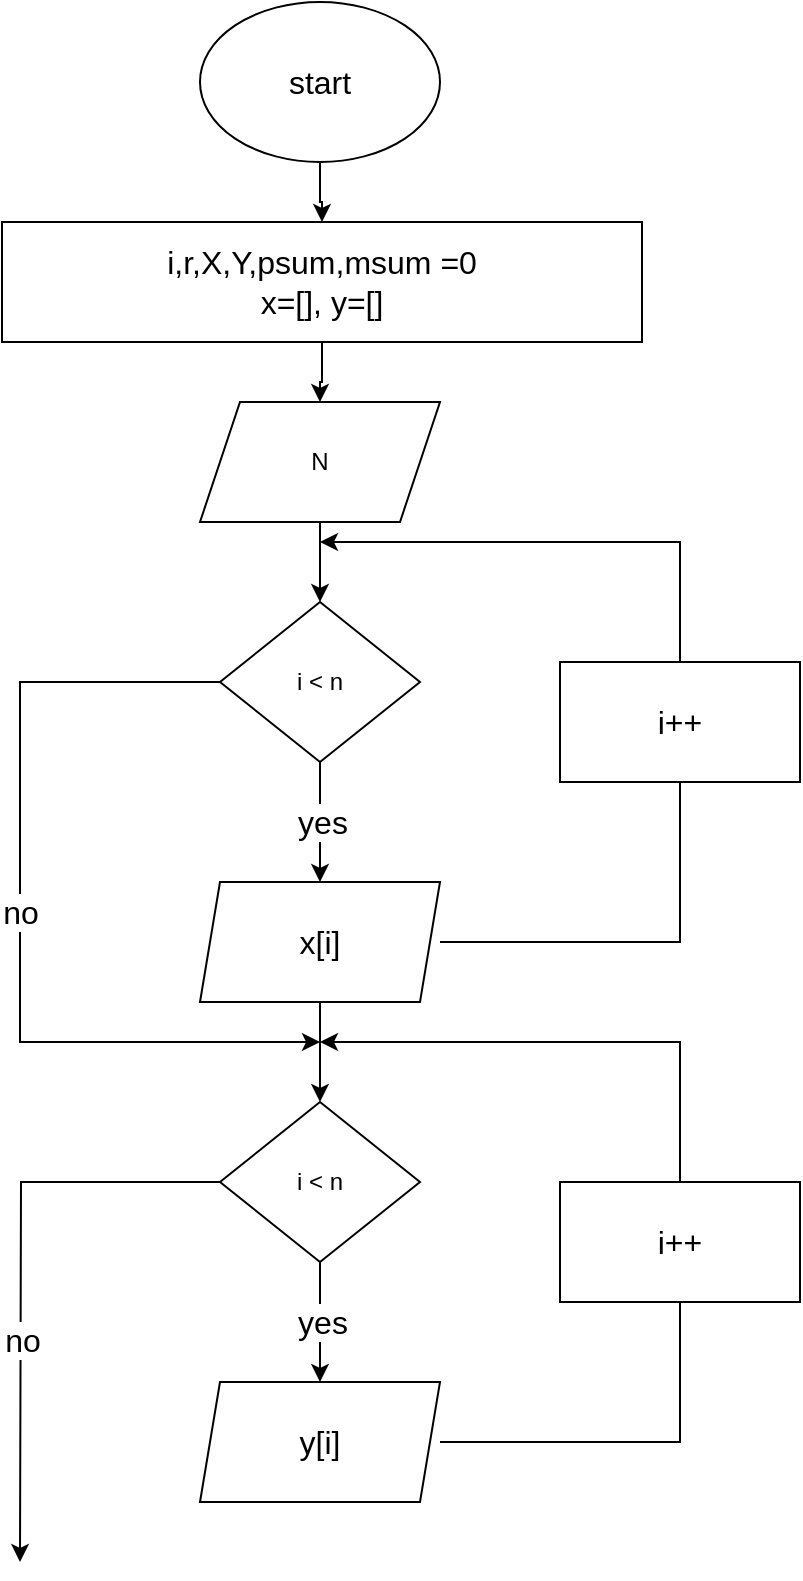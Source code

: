 <mxfile version="20.8.23" type="github">
  <diagram name="Page-1" id="Rz_LVVilyvYMLYHM0h-W">
    <mxGraphModel dx="954" dy="525" grid="1" gridSize="10" guides="1" tooltips="1" connect="1" arrows="1" fold="1" page="1" pageScale="1" pageWidth="850" pageHeight="1100" math="0" shadow="0">
      <root>
        <mxCell id="0" />
        <mxCell id="1" parent="0" />
        <mxCell id="p1wEevm24OBmsBoWpboZ-2" value="" style="edgeStyle=orthogonalEdgeStyle;rounded=0;orthogonalLoop=1;jettySize=auto;html=1;fontSize=16;" edge="1" parent="1" source="Z7kUA7IrQOvJlLx5zv12-1" target="p1wEevm24OBmsBoWpboZ-1">
          <mxGeometry relative="1" as="geometry" />
        </mxCell>
        <mxCell id="Z7kUA7IrQOvJlLx5zv12-1" value="&lt;font style=&quot;font-size: 16px;&quot;&gt;start&lt;/font&gt;" style="ellipse;whiteSpace=wrap;html=1;" parent="1" vertex="1">
          <mxGeometry x="360" y="40" width="120" height="80" as="geometry" />
        </mxCell>
        <mxCell id="p1wEevm24OBmsBoWpboZ-4" value="" style="edgeStyle=orthogonalEdgeStyle;rounded=0;orthogonalLoop=1;jettySize=auto;html=1;fontSize=16;" edge="1" parent="1" source="p1wEevm24OBmsBoWpboZ-1" target="p1wEevm24OBmsBoWpboZ-3">
          <mxGeometry relative="1" as="geometry" />
        </mxCell>
        <mxCell id="p1wEevm24OBmsBoWpboZ-1" value="&lt;font style=&quot;font-size: 16px;&quot;&gt;i,r,X,Y,psum,msum =0&lt;br&gt;x=[], y=[]&lt;br&gt;&lt;/font&gt;" style="whiteSpace=wrap;html=1;" vertex="1" parent="1">
          <mxGeometry x="261" y="150" width="320" height="60" as="geometry" />
        </mxCell>
        <mxCell id="p1wEevm24OBmsBoWpboZ-6" value="" style="edgeStyle=orthogonalEdgeStyle;rounded=0;orthogonalLoop=1;jettySize=auto;html=1;fontSize=16;" edge="1" parent="1" source="p1wEevm24OBmsBoWpboZ-3" target="p1wEevm24OBmsBoWpboZ-5">
          <mxGeometry relative="1" as="geometry" />
        </mxCell>
        <mxCell id="p1wEevm24OBmsBoWpboZ-3" value="N" style="shape=parallelogram;perimeter=parallelogramPerimeter;whiteSpace=wrap;html=1;fixedSize=1;" vertex="1" parent="1">
          <mxGeometry x="360" y="240" width="120" height="60" as="geometry" />
        </mxCell>
        <mxCell id="p1wEevm24OBmsBoWpboZ-9" style="edgeStyle=orthogonalEdgeStyle;rounded=0;orthogonalLoop=1;jettySize=auto;html=1;exitX=1;exitY=0.5;exitDx=0;exitDy=0;fontSize=16;" edge="1" parent="1">
          <mxGeometry relative="1" as="geometry">
            <mxPoint x="420" y="310" as="targetPoint" />
            <mxPoint x="480" y="510" as="sourcePoint" />
            <Array as="points">
              <mxPoint x="600" y="510" />
              <mxPoint x="600" y="310" />
            </Array>
          </mxGeometry>
        </mxCell>
        <mxCell id="p1wEevm24OBmsBoWpboZ-11" value="yes" style="edgeStyle=orthogonalEdgeStyle;rounded=0;orthogonalLoop=1;jettySize=auto;html=1;exitX=0.5;exitY=1;exitDx=0;exitDy=0;fontSize=16;" edge="1" parent="1" source="p1wEevm24OBmsBoWpboZ-5">
          <mxGeometry relative="1" as="geometry">
            <mxPoint x="420" y="480" as="targetPoint" />
          </mxGeometry>
        </mxCell>
        <mxCell id="p1wEevm24OBmsBoWpboZ-14" value="no" style="edgeStyle=orthogonalEdgeStyle;rounded=0;orthogonalLoop=1;jettySize=auto;html=1;fontSize=16;exitX=0;exitY=0.5;exitDx=0;exitDy=0;" edge="1" parent="1" source="p1wEevm24OBmsBoWpboZ-5">
          <mxGeometry relative="1" as="geometry">
            <mxPoint x="420" y="560" as="targetPoint" />
            <mxPoint x="337" y="380" as="sourcePoint" />
            <Array as="points">
              <mxPoint x="270" y="380" />
              <mxPoint x="270" y="560" />
            </Array>
          </mxGeometry>
        </mxCell>
        <mxCell id="p1wEevm24OBmsBoWpboZ-5" value="i &amp;lt; n" style="rhombus;whiteSpace=wrap;html=1;" vertex="1" parent="1">
          <mxGeometry x="370" y="340" width="100" height="80" as="geometry" />
        </mxCell>
        <mxCell id="p1wEevm24OBmsBoWpboZ-10" value="i++" style="rounded=0;whiteSpace=wrap;html=1;fontSize=16;" vertex="1" parent="1">
          <mxGeometry x="540" y="370" width="120" height="60" as="geometry" />
        </mxCell>
        <mxCell id="p1wEevm24OBmsBoWpboZ-15" style="edgeStyle=orthogonalEdgeStyle;rounded=0;orthogonalLoop=1;jettySize=auto;html=1;exitX=1;exitY=0.5;exitDx=0;exitDy=0;fontSize=16;" edge="1" parent="1">
          <mxGeometry relative="1" as="geometry">
            <mxPoint x="420" y="560" as="targetPoint" />
            <Array as="points">
              <mxPoint x="600" y="760" />
              <mxPoint x="600" y="560" />
            </Array>
            <mxPoint x="480" y="760" as="sourcePoint" />
          </mxGeometry>
        </mxCell>
        <mxCell id="p1wEevm24OBmsBoWpboZ-16" value="yes" style="edgeStyle=orthogonalEdgeStyle;rounded=0;orthogonalLoop=1;jettySize=auto;html=1;exitX=0.5;exitY=1;exitDx=0;exitDy=0;fontSize=16;" edge="1" parent="1" source="p1wEevm24OBmsBoWpboZ-18">
          <mxGeometry relative="1" as="geometry">
            <mxPoint x="420" y="730" as="targetPoint" />
          </mxGeometry>
        </mxCell>
        <mxCell id="p1wEevm24OBmsBoWpboZ-27" value="" style="edgeStyle=orthogonalEdgeStyle;rounded=0;orthogonalLoop=1;jettySize=auto;html=1;exitX=0;exitY=0.5;exitDx=0;exitDy=0;fontSize=16;" edge="1" parent="1" source="p1wEevm24OBmsBoWpboZ-18">
          <mxGeometry relative="1" as="geometry">
            <mxPoint x="270" y="820" as="targetPoint" />
          </mxGeometry>
        </mxCell>
        <mxCell id="p1wEevm24OBmsBoWpboZ-29" value="no" style="edgeLabel;html=1;align=center;verticalAlign=middle;resizable=0;points=[];fontSize=16;" vertex="1" connectable="0" parent="p1wEevm24OBmsBoWpboZ-27">
          <mxGeometry x="0.224" relative="1" as="geometry">
            <mxPoint y="1" as="offset" />
          </mxGeometry>
        </mxCell>
        <mxCell id="p1wEevm24OBmsBoWpboZ-18" value="i &amp;lt; n" style="rhombus;whiteSpace=wrap;html=1;" vertex="1" parent="1">
          <mxGeometry x="370" y="590" width="100" height="80" as="geometry" />
        </mxCell>
        <mxCell id="p1wEevm24OBmsBoWpboZ-21" value="i++" style="rounded=0;whiteSpace=wrap;html=1;fontSize=16;" vertex="1" parent="1">
          <mxGeometry x="540" y="630" width="120" height="60" as="geometry" />
        </mxCell>
        <mxCell id="p1wEevm24OBmsBoWpboZ-24" style="edgeStyle=orthogonalEdgeStyle;rounded=0;orthogonalLoop=1;jettySize=auto;html=1;exitX=0.5;exitY=1;exitDx=0;exitDy=0;entryX=0.5;entryY=0;entryDx=0;entryDy=0;fontSize=16;" edge="1" parent="1" source="p1wEevm24OBmsBoWpboZ-22" target="p1wEevm24OBmsBoWpboZ-18">
          <mxGeometry relative="1" as="geometry" />
        </mxCell>
        <mxCell id="p1wEevm24OBmsBoWpboZ-22" value="x[i]" style="shape=parallelogram;perimeter=parallelogramPerimeter;whiteSpace=wrap;html=1;fixedSize=1;fontSize=16;size=10;" vertex="1" parent="1">
          <mxGeometry x="360" y="480" width="120" height="60" as="geometry" />
        </mxCell>
        <mxCell id="p1wEevm24OBmsBoWpboZ-25" value="y[i]" style="shape=parallelogram;perimeter=parallelogramPerimeter;whiteSpace=wrap;html=1;fixedSize=1;fontSize=16;size=10;" vertex="1" parent="1">
          <mxGeometry x="360" y="730" width="120" height="60" as="geometry" />
        </mxCell>
      </root>
    </mxGraphModel>
  </diagram>
</mxfile>
